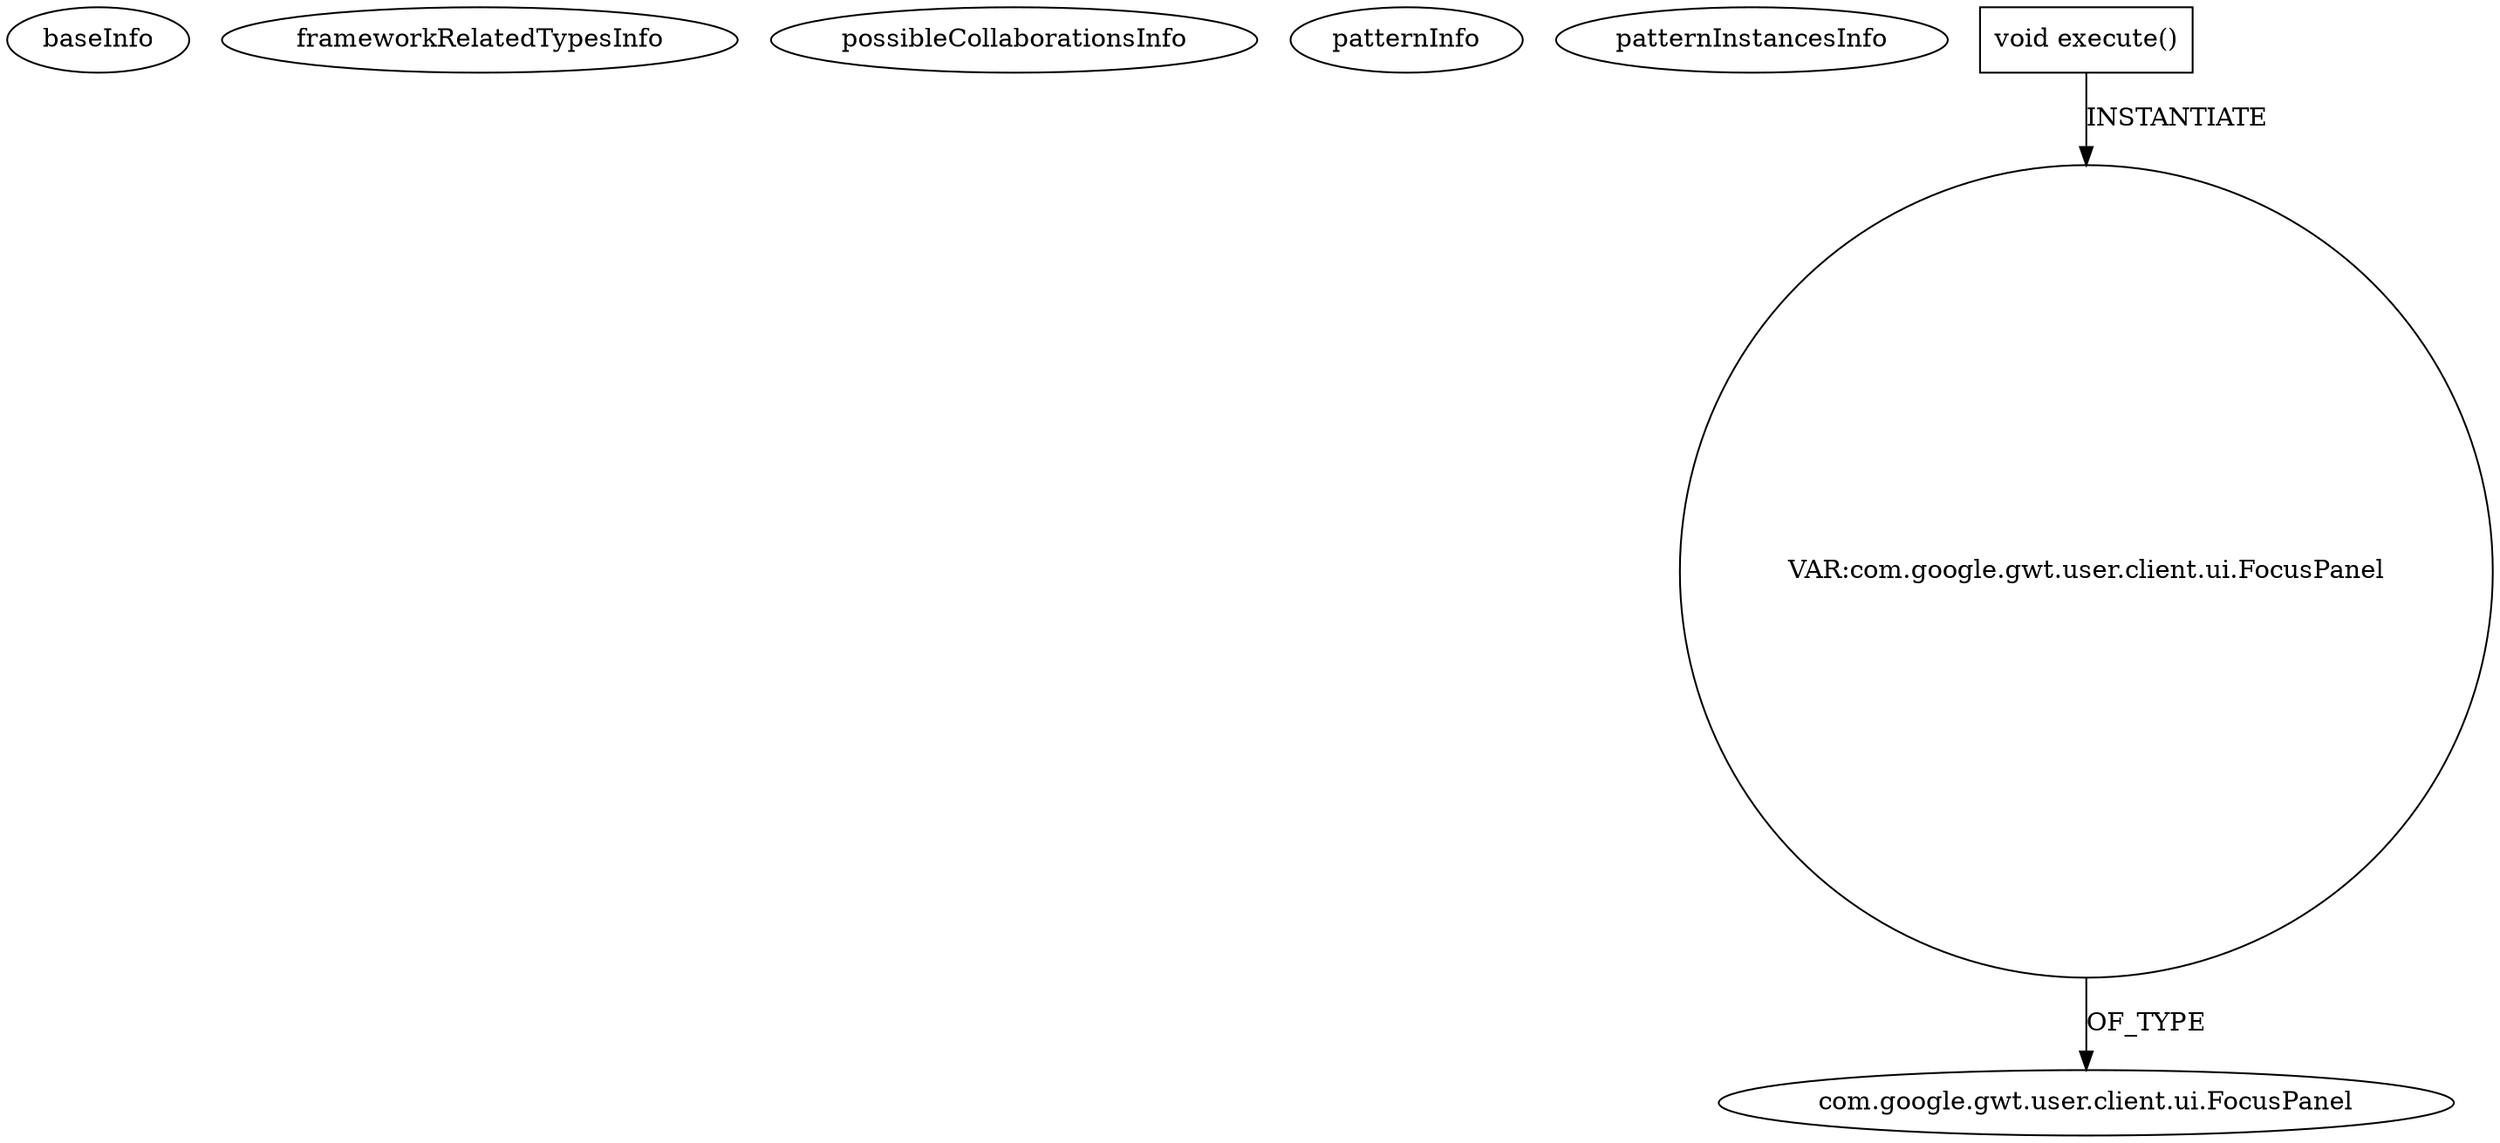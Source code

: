 digraph {
baseInfo[graphId=456,category="pattern",isAnonymous=false,possibleRelation=false]
frameworkRelatedTypesInfo[]
possibleCollaborationsInfo[]
patternInfo[frequency=2.0,patternRootClient=null]
patternInstancesInfo[0="hmiguellima-ugat~/hmiguellima-ugat/ugat-master/src/org/ucp/ugat/client/common/ui/ModalDialog.java~void show()~3059",1="hmiguellima-ugat~/hmiguellima-ugat/ugat-master/src/org/ucp/gwt/widgets/EventsCalendarTable.java~EventsCalendarTable_EventRenderer_OnRender~2963"]
7[label="com.google.gwt.user.client.ui.FocusPanel",vertexType="FRAMEWORK_CLASS_TYPE",isFrameworkType=false]
5[label="VAR:com.google.gwt.user.client.ui.FocusPanel",vertexType="VARIABLE_EXPRESION",isFrameworkType=false,shape=circle]
4[label="void execute()",vertexType="OVERRIDING_METHOD_DECLARATION",isFrameworkType=false,shape=box]
5->7[label="OF_TYPE"]
4->5[label="INSTANTIATE"]
}
